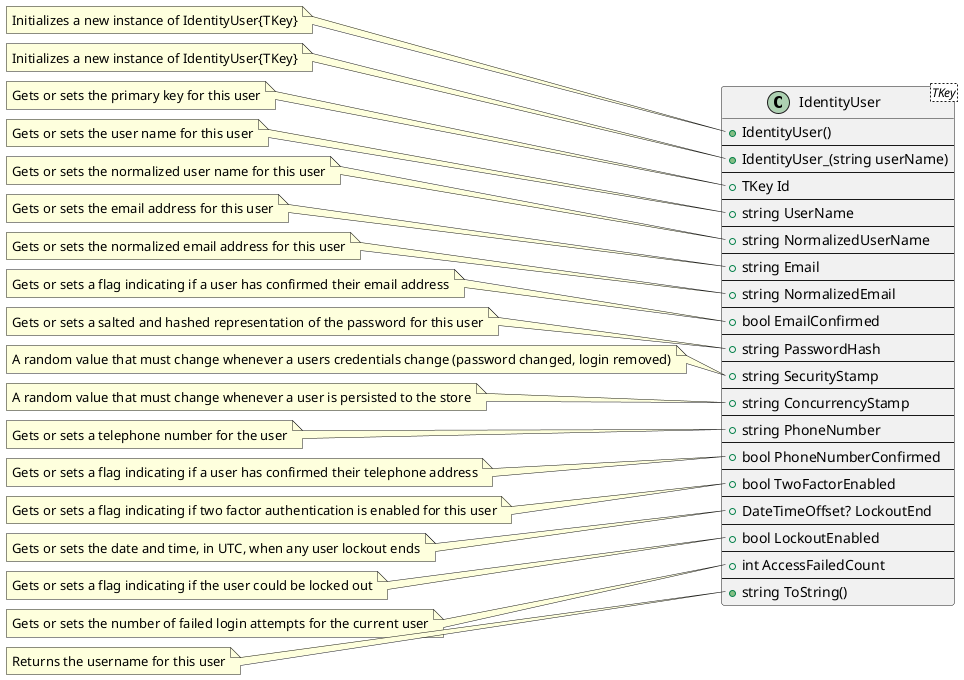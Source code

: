 ﻿@startuml

class IdentityUser<TKey>{
    +IdentityUser()
    --
    +IdentityUser_(string userName)
    --
    +TKey Id
    --
    +string UserName
    --
    +string NormalizedUserName
    --
    +string Email
    --
    +string NormalizedEmail
    --
    +bool EmailConfirmed
    --
    +string PasswordHash
    --
    +string SecurityStamp
    --
    +string ConcurrencyStamp
    --
    +string PhoneNumber
    --
    +bool PhoneNumberConfirmed
    --
    +bool TwoFactorEnabled
    --
    +DateTimeOffset? LockoutEnd
    --
    +bool LockoutEnabled
    --
    +int AccessFailedCount
    --
    +string ToString()
}

note left of IdentityUser::IdentityUser
  Initializes a new instance of IdentityUser{TKey}
end note

note left of IdentityUser::IdentityUser_
  Initializes a new instance of IdentityUser{TKey}
end note

note left of IdentityUser::"TKey Id"
  Gets or sets the primary key for this user
end note

note left of IdentityUser::UserName
  Gets or sets the user name for this user
end note

note left of IdentityUser::NormalizedUserName
  Gets or sets the normalized user name for this user
end note

note left of IdentityUser::Email
  Gets or sets the email address for this user
end note

note left of IdentityUser::NormalizedEmail
  Gets or sets the normalized email address for this user
end note

note left of IdentityUser::EmailConfirmed
  Gets or sets a flag indicating if a user has confirmed their email address
end note

note left of IdentityUser::PasswordHash
  Gets or sets a salted and hashed representation of the password for this user
end note

note left of IdentityUser::SecurityStamp
  A random value that must change whenever a users credentials change (password changed, login removed)
end note

note left of IdentityUser::ConcurrencyStamp
  A random value that must change whenever a user is persisted to the store
end note

note left of IdentityUser::PhoneNumber
Gets or sets a telephone number for the user
end note

note left of IdentityUser::PhoneNumberConfirmed
  Gets or sets a flag indicating if a user has confirmed their telephone address
end note

note left of IdentityUser::TwoFactorEnabled
  Gets or sets a flag indicating if two factor authentication is enabled for this user
end note

note left of IdentityUser::LockoutEnd
  Gets or sets the date and time, in UTC, when any user lockout ends
end note

note left of IdentityUser::LockoutEnabled
  Gets or sets a flag indicating if the user could be locked out
end note

note left of IdentityUser::AccessFailedCount
  Gets or sets the number of failed login attempts for the current user
end note

note left of IdentityUser::ToString
  Returns the username for this user
end note

@enduml